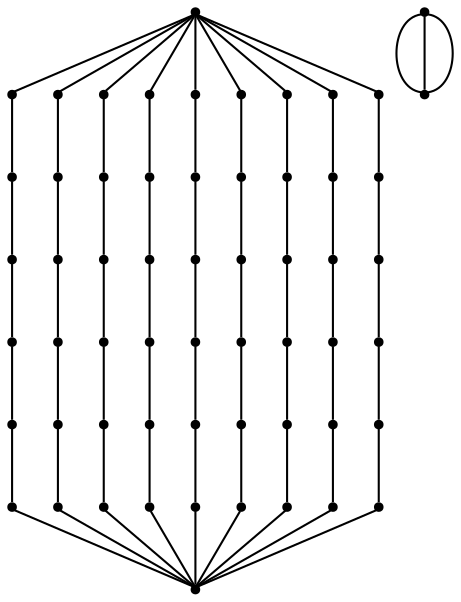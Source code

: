 graph {
  node [shape=point,comment="{\"directed\":false,\"doi\":\"10.4230/LIPIcs.GD.2024.13\",\"figure\":\"9 (1)\"}"]

  v0 [pos="2021.88179731738,626.1772998334206"]
  v1 [pos="2088.5294363725134,1492.299684639162"]
  v2 [pos="2021.981897112294,493.1516524391284"]
  v3 [pos="2021.8817973173798,726.1808615043087"]
  v4 [pos="2021.8817973173798,826.184423175197"]
  v5 [pos="2021.88179731738,926.1879848460851"]
  v6 [pos="2021.8817973173798,1026.1915465169734"]
  v7 [pos="2021.8817973173798,1126.1951081878615"]
  v8 [pos="2021.88179731738,1226.1986698587498"]
  v9 [pos="2021.88179731738,1326.202231529638"]
  v10 [pos="2021.8817973173798,1426.2056660394219"]
  v11 [pos="1687.823216174876,1492.5789304244674"]
  v12 [pos="1888.2242775096324,599.7221950255562"]
  v13 [pos="1888.2242775096324,699.7257566964445"]
  v14 [pos="1888.2242775096324,799.7293183673328"]
  v15 [pos="1888.2242775096324,899.7328800382211"]
  v16 [pos="1888.2242775096324,999.7364417091092"]
  v17 [pos="1888.2242775096324,1099.7400033799972"]
  v18 [pos="1888.2242775096327,1199.7435650508855"]
  v19 [pos="1888.2242775096324,1299.7471267217738"]
  v20 [pos="1888.2242775096327,1399.7505612315576"]
  v21 [pos="1821.843486446532,585.3716829084951"]
  v22 [pos="1821.843486446532,685.3752445793832"]
  v23 [pos="1821.843486446532,785.3788062502715"]
  v24 [pos="1821.843486446532,885.3823679211596"]
  v25 [pos="1821.843486446532,985.3859295920479"]
  v26 [pos="1821.843486446532,1085.3894912629362"]
  v27 [pos="1821.843486446532,1185.3930529338243"]
  v28 [pos="1821.843486446532,1285.3966146047123"]
  v29 [pos="1821.843486446532,1385.4001762756006"]
  v30 [pos="1955.05100234779,612.2768108649002"]
  v31 [pos="1754.7499136163408,572.27955708077"]
  v32 [pos="1688.1483179230354,559.0873554638665"]
  v33 [pos="1955.0510023477898,712.2845688522341"]
  v34 [pos="1754.7499136163406,672.2831187516579"]
  v35 [pos="1688.1483179230354,659.0909171347546"]
  v36 [pos="1955.0510023477898,812.2881305231224"]
  v37 [pos="1754.7499136163408,772.2866804225462"]
  v38 [pos="1688.1483179230354,759.0944788056427"]
  v39 [pos="1955.0510023477898,912.2916921940105"]
  v40 [pos="1754.7499136163406,872.2902420934342"]
  v41 [pos="1688.1483179230354,859.098040476531"]
  v42 [pos="1955.05100234779,1012.2952538648988"]
  v43 [pos="1754.7499136163406,972.2938037643227"]
  v44 [pos="1688.1483179230354,959.1016021474193"]
  v45 [pos="1955.05100234779,1112.298815535787"]
  v46 [pos="1754.7499136163408,1072.2973654352108"]
  v47 [pos="1688.1483179230354,1059.1051638183076"]
  v48 [pos="1955.0510023477898,1212.2981808902293"]
  v49 [pos="1754.7499136163406,1172.3009271060992"]
  v50 [pos="1688.1483179230354,1159.1087254891954"]
  v51 [pos="1955.05100234779,1312.3017425611174"]
  v52 [pos="1754.7499136163406,1272.304488776987"]
  v53 [pos="1688.1483179230354,1259.1122871600837"]
  v54 [pos="1955.0510023477898,1412.3095005484515"]
  v55 [pos="1754.7499136163408,1372.3080504478753"]
  v56 [pos="1688.1483179230354,1359.115848830972"]
  v57 [pos="1621.1465774332864,494.62252493394953"]

  v0 -- v1 [id="-1",pos="2021.88179731738,626.1772998334206 2088.5294363725134,1492.299684639162 2088.5294363725134,1492.299684639162 2088.5294363725134,1492.299684639162"]
  v57 -- v50 [id="-2",pos="1621.1465774332864,494.62252493394953 1688.1483179230354,1159.1087254891954 1688.1483179230354,1159.1087254891954 1688.1483179230354,1159.1087254891954"]
  v57 -- v35 [id="-3",pos="1621.1465774332864,494.62252493394953 1688.1483179230354,659.0909171347546 1688.1483179230354,659.0909171347546 1688.1483179230354,659.0909171347546"]
  v57 -- v32 [id="-4",pos="1621.1465774332864,494.62252493394953 1688.1483179230354,559.0873554638665 1688.1483179230354,559.0873554638665 1688.1483179230354,559.0873554638665"]
  v57 -- v44 [id="-5",pos="1621.1465774332864,494.62252493394953 1688.1483179230354,959.1016021474193 1688.1483179230354,959.1016021474193 1688.1483179230354,959.1016021474193"]
  v57 -- v38 [id="-6",pos="1621.1465774332864,494.62252493394953 1688.1483179230354,759.0944788056427 1688.1483179230354,759.0944788056427 1688.1483179230354,759.0944788056427"]
  v57 -- v47 [id="-7",pos="1621.1465774332864,494.62252493394953 1688.1483179230354,1059.1051638183076 1688.1483179230354,1059.1051638183076 1688.1483179230354,1059.1051638183076"]
  v57 -- v56 [id="-8",pos="1621.1465774332864,494.62252493394953 1688.1483179230354,1359.115848830972 1688.1483179230354,1359.115848830972 1688.1483179230354,1359.115848830972"]
  v57 -- v41 [id="-9",pos="1621.1465774332864,494.62252493394953 1688.1483179230354,859.098040476531 1688.1483179230354,859.098040476531 1688.1483179230354,859.098040476531"]
  v57 -- v53 [id="-10",pos="1621.1465774332864,494.62252493394953 1688.1483179230354,1259.1122871600837 1688.1483179230354,1259.1122871600837 1688.1483179230354,1259.1122871600837"]
  v56 -- v55 [id="-11",pos="1688.1483179230354,1359.115848830972 1754.7499136163408,1372.3080504478753 1754.7499136163408,1372.3080504478753 1754.7499136163408,1372.3080504478753"]
  v55 -- v29 [id="-12",pos="1754.7499136163408,1372.3080504478753 1821.843486446532,1385.4001762756006 1821.843486446532,1385.4001762756006 1821.843486446532,1385.4001762756006"]
  v29 -- v20 [id="-13",pos="1821.843486446532,1385.4001762756006 1888.2242775096327,1399.7505612315576 1888.2242775096327,1399.7505612315576 1888.2242775096327,1399.7505612315576"]
  v20 -- v54 [id="-14",pos="1888.2242775096327,1399.7505612315576 1955.0510023477898,1412.3095005484515 1955.0510023477898,1412.3095005484515 1955.0510023477898,1412.3095005484515"]
  v54 -- v10 [id="-15",pos="1955.0510023477898,1412.3095005484515 2021.8817973173798,1426.2056660394219 2021.8817973173798,1426.2056660394219 2021.8817973173798,1426.2056660394219"]
  v53 -- v52 [id="-16",pos="1688.1483179230354,1259.1122871600837 1754.7499136163406,1272.304488776987 1754.7499136163406,1272.304488776987 1754.7499136163406,1272.304488776987"]
  v52 -- v28 [id="-17",pos="1754.7499136163406,1272.304488776987 1821.843486446532,1285.3966146047123 1821.843486446532,1285.3966146047123 1821.843486446532,1285.3966146047123"]
  v28 -- v19 [id="-18",pos="1821.843486446532,1285.3966146047123 1888.2242775096324,1299.7471267217738 1888.2242775096324,1299.7471267217738 1888.2242775096324,1299.7471267217738"]
  v19 -- v51 [id="-19",pos="1888.2242775096324,1299.7471267217738 1955.05100234779,1312.3017425611174 1955.05100234779,1312.3017425611174 1955.05100234779,1312.3017425611174"]
  v51 -- v9 [id="-20",pos="1955.05100234779,1312.3017425611174 2021.88179731738,1326.202231529638 2021.88179731738,1326.202231529638 2021.88179731738,1326.202231529638"]
  v50 -- v49 [id="-21",pos="1688.1483179230354,1159.1087254891954 1754.7499136163406,1172.3009271060992 1754.7499136163406,1172.3009271060992 1754.7499136163406,1172.3009271060992"]
  v49 -- v27 [id="-22",pos="1754.7499136163406,1172.3009271060992 1821.843486446532,1185.3930529338243 1821.843486446532,1185.3930529338243 1821.843486446532,1185.3930529338243"]
  v27 -- v18 [id="-23",pos="1821.843486446532,1185.3930529338243 1888.2242775096327,1199.7435650508855 1888.2242775096327,1199.7435650508855 1888.2242775096327,1199.7435650508855"]
  v18 -- v48 [id="-24",pos="1888.2242775096327,1199.7435650508855 1955.0510023477898,1212.2981808902293 1955.0510023477898,1212.2981808902293 1955.0510023477898,1212.2981808902293"]
  v48 -- v8 [id="-25",pos="1955.0510023477898,1212.2981808902293 2021.88179731738,1226.1986698587498 2021.88179731738,1226.1986698587498 2021.88179731738,1226.1986698587498"]
  v47 -- v46 [id="-26",pos="1688.1483179230354,1059.1051638183076 1754.7499136163408,1072.2973654352108 1754.7499136163408,1072.2973654352108 1754.7499136163408,1072.2973654352108"]
  v46 -- v26 [id="-27",pos="1754.7499136163408,1072.2973654352108 1821.843486446532,1085.3894912629362 1821.843486446532,1085.3894912629362 1821.843486446532,1085.3894912629362"]
  v26 -- v17 [id="-28",pos="1821.843486446532,1085.3894912629362 1888.2242775096324,1099.7400033799972 1888.2242775096324,1099.7400033799972 1888.2242775096324,1099.7400033799972"]
  v17 -- v45 [id="-29",pos="1888.2242775096324,1099.7400033799972 1955.05100234779,1112.298815535787 1955.05100234779,1112.298815535787 1955.05100234779,1112.298815535787"]
  v45 -- v7 [id="-30",pos="1955.05100234779,1112.298815535787 2021.8817973173798,1126.1951081878615 2021.8817973173798,1126.1951081878615 2021.8817973173798,1126.1951081878615"]
  v44 -- v43 [id="-31",pos="1688.1483179230354,959.1016021474193 1754.7499136163406,972.2938037643227 1754.7499136163406,972.2938037643227 1754.7499136163406,972.2938037643227"]
  v43 -- v25 [id="-32",pos="1754.7499136163406,972.2938037643227 1821.843486446532,985.3859295920479 1821.843486446532,985.3859295920479 1821.843486446532,985.3859295920479"]
  v25 -- v16 [id="-33",pos="1821.843486446532,985.3859295920479 1888.2242775096324,999.7364417091092 1888.2242775096324,999.7364417091092 1888.2242775096324,999.7364417091092"]
  v16 -- v42 [id="-34",pos="1888.2242775096324,999.7364417091092 1955.05100234779,1012.2952538648988 1955.05100234779,1012.2952538648988 1955.05100234779,1012.2952538648988"]
  v42 -- v6 [id="-35",pos="1955.05100234779,1012.2952538648988 2021.8817973173798,1026.1915465169734 2021.8817973173798,1026.1915465169734 2021.8817973173798,1026.1915465169734"]
  v41 -- v40 [id="-36",pos="1688.1483179230354,859.098040476531 1754.7499136163406,872.2902420934342 1754.7499136163406,872.2902420934342 1754.7499136163406,872.2902420934342"]
  v40 -- v24 [id="-37",pos="1754.7499136163406,872.2902420934342 1821.843486446532,885.3823679211596 1821.843486446532,885.3823679211596 1821.843486446532,885.3823679211596"]
  v24 -- v15 [id="-38",pos="1821.843486446532,885.3823679211596 1888.2242775096324,899.7328800382211 1888.2242775096324,899.7328800382211 1888.2242775096324,899.7328800382211"]
  v15 -- v39 [id="-39",pos="1888.2242775096324,899.7328800382211 1955.0510023477898,912.2916921940105 1955.0510023477898,912.2916921940105 1955.0510023477898,912.2916921940105"]
  v39 -- v5 [id="-40",pos="1955.0510023477898,912.2916921940105 2021.88179731738,926.1879848460851 2021.88179731738,926.1879848460851 2021.88179731738,926.1879848460851"]
  v38 -- v37 [id="-41",pos="1688.1483179230354,759.0944788056427 1754.7499136163408,772.2866804225462 1754.7499136163408,772.2866804225462 1754.7499136163408,772.2866804225462"]
  v37 -- v23 [id="-42",pos="1754.7499136163408,772.2866804225462 1821.843486446532,785.3788062502715 1821.843486446532,785.3788062502715 1821.843486446532,785.3788062502715"]
  v23 -- v14 [id="-43",pos="1821.843486446532,785.3788062502715 1888.2242775096324,799.7293183673328 1888.2242775096324,799.7293183673328 1888.2242775096324,799.7293183673328"]
  v14 -- v36 [id="-44",pos="1888.2242775096324,799.7293183673328 1955.0510023477898,812.2881305231224 1955.0510023477898,812.2881305231224 1955.0510023477898,812.2881305231224"]
  v36 -- v4 [id="-45",pos="1955.0510023477898,812.2881305231224 2021.8817973173798,826.184423175197 2021.8817973173798,826.184423175197 2021.8817973173798,826.184423175197"]
  v35 -- v34 [id="-46",pos="1688.1483179230354,659.0909171347546 1754.7499136163406,672.2831187516579 1754.7499136163406,672.2831187516579 1754.7499136163406,672.2831187516579"]
  v34 -- v22 [id="-47",pos="1754.7499136163406,672.2831187516579 1821.843486446532,685.3752445793832 1821.843486446532,685.3752445793832 1821.843486446532,685.3752445793832"]
  v22 -- v13 [id="-48",pos="1821.843486446532,685.3752445793832 1888.2242775096324,699.7257566964445 1888.2242775096324,699.7257566964445 1888.2242775096324,699.7257566964445"]
  v13 -- v33 [id="-49",pos="1888.2242775096324,699.7257566964445 1955.0510023477898,712.2845688522341 1955.0510023477898,712.2845688522341 1955.0510023477898,712.2845688522341"]
  v33 -- v3 [id="-50",pos="1955.0510023477898,712.2845688522341 2021.8817973173798,726.1808615043087 2021.8817973173798,726.1808615043087 2021.8817973173798,726.1808615043087"]
  v32 -- v31 [id="-51",pos="1688.1483179230354,559.0873554638665 1754.7499136163408,572.27955708077 1754.7499136163408,572.27955708077 1754.7499136163408,572.27955708077"]
  v31 -- v21 [id="-52",pos="1754.7499136163408,572.27955708077 1821.843486446532,585.3716829084951 1821.843486446532,585.3716829084951 1821.843486446532,585.3716829084951"]
  v21 -- v12 [id="-53",pos="1821.843486446532,585.3716829084951 1888.2242775096324,599.7221950255562 1888.2242775096324,599.7221950255562 1888.2242775096324,599.7221950255562"]
  v12 -- v30 [id="-54",pos="1888.2242775096324,599.7221950255562 1955.05100234779,612.2768108649002 1955.05100234779,612.2768108649002 1955.05100234779,612.2768108649002"]
  v30 -- v0 [id="-55",pos="1955.05100234779,612.2768108649002 2021.88179731738,626.1772998334206 2021.88179731738,626.1772998334206 2021.88179731738,626.1772998334206"]
  v2 -- v11 [id="-56",pos="2021.981897112294,493.1516524391284 1863.342292147587,559.3666012491717 1863.342292147587,559.3666012491717 1863.342292147587,559.3666012491717 1855.0066629741284,567.7002313884122 1855.0066629741284,567.7002313884122 1855.0066629741284,567.7002313884122 1855.0066629741284,609.3683820846159 1855.0066629741284,609.3683820846159 1855.0066629741284,609.3683820846159 1863.342292147587,617.7020122238564 1863.342292147587,617.7020122238564 1863.342292147587,617.7020122238564 1980.0411005760072,692.7046834770226 1980.0411005760072,692.7046834770226 1980.0411005760072,692.7046834770226 1988.3767297494658,701.0383136162634 1988.3767297494658,701.0383136162634 1988.3767297494658,701.0383136162634 1988.3767297494658,834.3763958441143 1988.3767297494658,834.3763958441143 1988.3767297494658,834.3763958441143 1980.0411005760072,842.7100259833549 1980.0411005760072,842.7100259833549 1980.0411005760072,842.7100259833549 1863.342292147587,876.0445465403177 1863.342292147587,876.0445465403177 1863.342292147587,876.0445465403177 1855.0066629741284,884.3781766795585 1855.0066629741284,884.3781766795585 1855.0066629741284,884.3781766795585 1855.0066629741284,909.3790670972803 1855.0066629741284,909.3790670972803 1855.0066629741284,909.3790670972803 1921.691696361797,984.3817383504465 1921.691696361797,984.3817383504465 1921.691696361797,984.3817383504465 1921.691696361797,1217.7233822491858 1921.691696361797,1217.7233822491858 1921.691696361797,1217.7233822491858 1913.3560671883386,1226.0570123884263 1913.3560671883386,1226.0570123884263 1913.3560671883386,1226.0570123884263 1863.342292147587,1267.72516308463 1863.342292147587,1267.72516308463 1863.342292147587,1267.72516308463 1855.0066629741284,1276.0587932238705 1855.0066629741284,1276.0587932238705 1855.0066629741284,1276.0587932238705 1855.0066629741284,1309.3933137808333 1855.0066629741284,1309.3933137808333 1855.0066629741284,1309.3933137808333 1863.342292147587,1317.726943920074 1863.342292147587,1317.726943920074 1863.342292147587,1317.726943920074 1988.3767297494658,1392.7338114896859 1988.3767297494658,1392.7338114896859 1988.3767297494658,1392.7338114896859 1996.7123589229243,1401.0674416289266 1996.7123589229243,1401.0674416289266 1996.7123589229243,1401.0674416289266 1996.7123589229243,1442.73559232513 1996.7123589229243,1442.73559232513 1996.7123589229243,1442.73559232513 1988.3767297494658,1451.0692224643708 1988.3767297494658,1451.0692224643708 1988.3767297494658,1451.0692224643708 1687.823216174876,1492.5789304244674 1687.823216174876,1492.5789304244674 1687.823216174876,1492.5789304244674"]
  v2 -- v11 [id="-57",pos="2021.981897112294,493.1516524391284 1796.6572587599182,551.0329711099309 1796.6572587599182,551.0329711099309 1796.6572587599182,551.0329711099309 1788.3216295864595,559.3666012491717 1788.3216295864595,559.3666012491717 1788.3216295864595,559.3666012491717 1788.3216295864595,592.7011218061343 1788.3216295864595,592.7011218061343 1788.3216295864595,592.7011218061343 1796.6572587599182,601.0347519453751 1796.6572587599182,601.0347519453751 1796.6572587599182,601.0347519453751 1913.3560671883386,676.0374231985413 1913.3560671883386,676.0374231985413 1913.3560671883386,676.0374231985413 1921.691696361797,684.3710533377819 1921.691696361797,684.3710533377819 1921.691696361797,684.3710533377819 1921.691696361797,817.7091355656328 1921.691696361797,817.7091355656328 1921.691696361797,817.7091355656328 1913.3560671883386,826.0427657048735 1913.3560671883386,826.0427657048735 1913.3560671883386,826.0427657048735 1796.6572587599182,859.3772862618364 1796.6572587599182,859.3772862618364 1796.6572587599182,859.3772862618364 1788.3216295864595,867.7109164010769 1788.3216295864595,867.7109164010769 1788.3216295864595,867.7109164010769 1788.3216295864595,892.711806818799 1788.3216295864595,892.711806818799 1788.3216295864595,892.711806818799 1855.0066629741284,976.0481082112059 1855.0066629741284,976.0481082112059 1855.0066629741284,976.0481082112059 1855.0066629741284,1209.389752109945 1855.0066629741284,1209.389752109945 1855.0066629741284,1209.389752109945 1846.6710338006696,1217.7233822491858 1846.6710338006696,1217.7233822491858 1846.6710338006696,1217.7233822491858 1796.6572587599182,1251.0579028061484 1796.6572587599182,1251.0579028061484 1796.6572587599182,1251.0579028061484 1788.3216295864595,1259.3915329453891 1788.3216295864595,1259.3915329453891 1788.3216295864595,1259.3915329453891 1788.3216295864595,1292.726053502352 1788.3216295864595,1292.726053502352 1788.3216295864595,1292.726053502352 1796.6572587599182,1301.0596836415925 1796.6572587599182,1301.0596836415925 1796.6572587599182,1301.0596836415925 1921.691696361797,1376.0623548947588 1921.691696361797,1376.0623548947588 1921.691696361797,1376.0623548947588 1929.193711741267,1383.5667674720794 1929.193711741267,1383.5667674720794 1929.193711741267,1383.5667674720794 1930.0273255352556,1426.0683320466487 1930.0273255352556,1426.0683320466487 1930.0273255352556,1426.0683320466487 1921.691696361797,1434.4019621858893 1921.691696361797,1434.4019621858893 1921.691696361797,1434.4019621858893 1687.823216174876,1492.5789304244674 1687.823216174876,1492.5789304244674 1687.823216174876,1492.5789304244674"]
  v2 -- v11 [id="-60",pos="2021.981897112294,493.1516524391284 1729.9722253722493,542.6993409706904 1729.9722253722493,542.6993409706904 1729.9722253722493,542.6993409706904 1721.6365961987908,551.0329711099309 1721.6365961987908,551.0329711099309 1721.6365961987908,551.0329711099309 1721.6365961987908,576.033861527653 1721.6365961987908,576.033861527653 1721.6365961987908,576.033861527653 1729.9722253722493,584.3674916668938 1729.9722253722493,584.3674916668938 1729.9722253722493,584.3674916668938 1846.6710338006696,667.7037930593006 1846.6710338006696,667.7037930593006 1846.6710338006696,667.7037930593006 1855.0066629741284,676.0374231985413 1855.0066629741284,676.0374231985413 1855.0066629741284,676.0374231985413 1855.0066629741284,809.3755054263922 1855.0066629741284,809.3755054263922 1855.0066629741284,809.3755054263922 1846.6710338006696,817.7091355656328 1846.6710338006696,817.7091355656328 1846.6710338006696,817.7091355656328 1729.9722253722493,842.7100259833549 1729.9722253722493,842.7100259833549 1729.9722253722493,842.7100259833549 1721.6365961987908,851.0436561225956 1721.6365961987908,851.0436561225956 1721.6365961987908,851.0436561225956 1721.6365961987908,1284.3924233631112 1721.6365961987908,1284.3924233631112 1721.6365961987908,1284.3924233631112 1729.9722253722493,1292.726053502352 1729.9722253722493,1292.726053502352 1729.9722253722493,1292.726053502352 1846.6710338006696,1359.3950946162772 1846.6710338006696,1359.3950946162772 1846.6710338006696,1359.3950946162772 1855.0066629741284,1367.728724755518 1855.0066629741284,1367.728724755518 1855.0066629741284,1367.728724755518 1855.0066629741284,1409.4010717681672 1855.0066629741284,1409.4010717681672 1855.0066629741284,1409.4010717681672 1846.6710338006696,1417.734701907408 1846.6710338006696,1417.734701907408 1846.6710338006696,1417.734701907408 1687.823216174876,1492.5789304244674 1687.823216174876,1492.5789304244674 1687.823216174876,1492.5789304244674"]
  v3 -- v1 [id="-82",pos="2021.8817973173798,726.1808615043087 2088.5294363725134,1492.299684639162 2088.5294363725134,1492.299684639162 2088.5294363725134,1492.299684639162"]
  v4 -- v1 [id="-86",pos="2021.8817973173798,826.184423175197 2088.5294363725134,1492.299684639162 2088.5294363725134,1492.299684639162 2088.5294363725134,1492.299684639162"]
  v5 -- v1 [id="-89",pos="2021.88179731738,926.1879848460851 2088.5294363725134,1492.299684639162 2088.5294363725134,1492.299684639162 2088.5294363725134,1492.299684639162"]
  v6 -- v1 [id="-90",pos="2021.8817973173798,1026.1915465169734 2088.5294363725134,1492.299684639162 2088.5294363725134,1492.299684639162 2088.5294363725134,1492.299684639162"]
  v7 -- v1 [id="-93",pos="2021.8817973173798,1126.1951081878615 2088.5294363725134,1492.299684639162 2088.5294363725134,1492.299684639162 2088.5294363725134,1492.299684639162"]
  v8 -- v1 [id="-98",pos="2021.88179731738,1226.1986698587498 2088.5294363725134,1492.299684639162 2088.5294363725134,1492.299684639162 2088.5294363725134,1492.299684639162"]
  v10 -- v1 [id="-101",pos="2021.8817973173798,1426.2056660394219 2088.5294363725134,1492.299684639162 2088.5294363725134,1492.299684639162 2088.5294363725134,1492.299684639162"]
  v9 -- v1 [id="-102",pos="2021.88179731738,1326.202231529638 2088.5294363725134,1492.299684639162 2088.5294363725134,1492.299684639162 2088.5294363725134,1492.299684639162"]
}